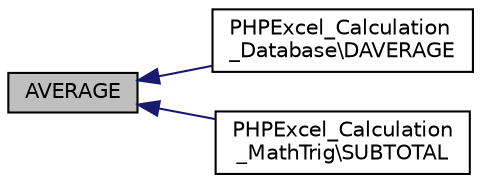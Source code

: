 digraph "AVERAGE"
{
  edge [fontname="Helvetica",fontsize="10",labelfontname="Helvetica",labelfontsize="10"];
  node [fontname="Helvetica",fontsize="10",shape=record];
  rankdir="LR";
  Node12 [label="AVERAGE",height=0.2,width=0.4,color="black", fillcolor="grey75", style="filled", fontcolor="black"];
  Node12 -> Node13 [dir="back",color="midnightblue",fontsize="10",style="solid",fontname="Helvetica"];
  Node13 [label="PHPExcel_Calculation\l_Database\\DAVERAGE",height=0.2,width=0.4,color="black", fillcolor="white", style="filled",URL="$class_p_h_p_excel___calculation___database.html#ae6b7487cfdef582b5fb63b6c6c680f03"];
  Node12 -> Node14 [dir="back",color="midnightblue",fontsize="10",style="solid",fontname="Helvetica"];
  Node14 [label="PHPExcel_Calculation\l_MathTrig\\SUBTOTAL",height=0.2,width=0.4,color="black", fillcolor="white", style="filled",URL="$class_p_h_p_excel___calculation___math_trig.html#a2cd50b7ac6e844f6edc43ee7138a6d3c"];
}
